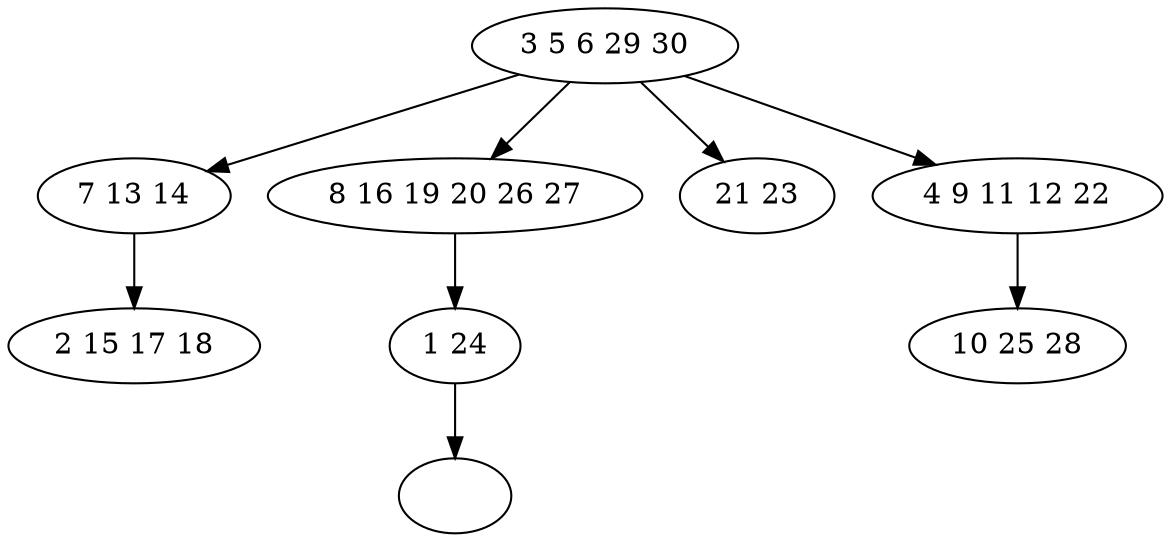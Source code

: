digraph true_tree {
	"0" -> "1"
	"0" -> "2"
	"2" -> "3"
	"3" -> "4"
	"0" -> "5"
	"0" -> "6"
	"1" -> "7"
	"6" -> "8"
	"0" [label="3 5 6 29 30"];
	"1" [label="7 13 14"];
	"2" [label="8 16 19 20 26 27"];
	"3" [label="1 24"];
	"4" [label=""];
	"5" [label="21 23"];
	"6" [label="4 9 11 12 22"];
	"7" [label="2 15 17 18"];
	"8" [label="10 25 28"];
}
